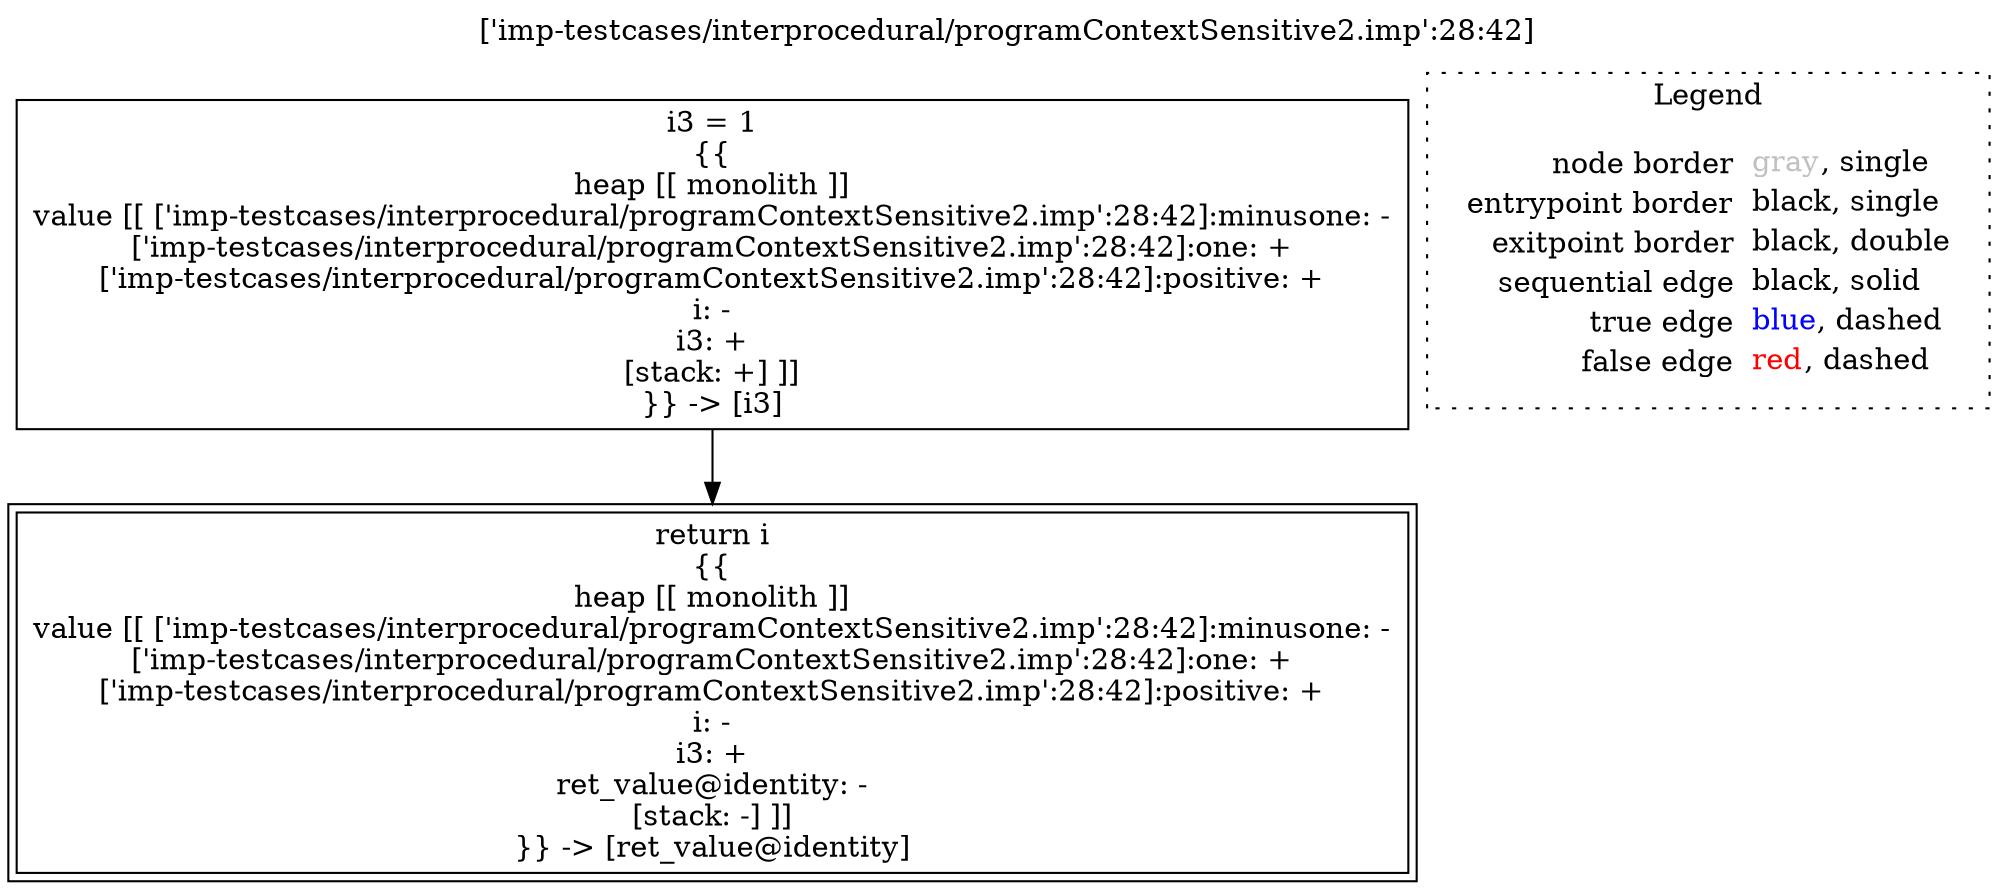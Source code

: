 digraph {
	labelloc="t";
	label="['imp-testcases/interprocedural/programContextSensitive2.imp':28:42]";
	"node0" [shape="rect",color="black",label=<i3 = 1<BR/>{{<BR/>heap [[ monolith ]]<BR/>value [[ ['imp-testcases/interprocedural/programContextSensitive2.imp':28:42]:minusone: -<BR/>['imp-testcases/interprocedural/programContextSensitive2.imp':28:42]:one: +<BR/>['imp-testcases/interprocedural/programContextSensitive2.imp':28:42]:positive: +<BR/>i: -<BR/>i3: +<BR/>[stack: +] ]]<BR/>}} -&gt; [i3]>];
	"node1" [shape="rect",color="black",peripheries="2",label=<return i<BR/>{{<BR/>heap [[ monolith ]]<BR/>value [[ ['imp-testcases/interprocedural/programContextSensitive2.imp':28:42]:minusone: -<BR/>['imp-testcases/interprocedural/programContextSensitive2.imp':28:42]:one: +<BR/>['imp-testcases/interprocedural/programContextSensitive2.imp':28:42]:positive: +<BR/>i: -<BR/>i3: +<BR/>ret_value@identity: -<BR/>[stack: -] ]]<BR/>}} -&gt; [ret_value@identity]>];
	"node0" -> "node1" [color="black"];
subgraph cluster_legend {
	label="Legend";
	style=dotted;
	node [shape=plaintext];
	"legend" [label=<<table border="0" cellpadding="2" cellspacing="0" cellborder="0"><tr><td align="right">node border&nbsp;</td><td align="left"><font color="gray">gray</font>, single</td></tr><tr><td align="right">entrypoint border&nbsp;</td><td align="left"><font color="black">black</font>, single</td></tr><tr><td align="right">exitpoint border&nbsp;</td><td align="left"><font color="black">black</font>, double</td></tr><tr><td align="right">sequential edge&nbsp;</td><td align="left"><font color="black">black</font>, solid</td></tr><tr><td align="right">true edge&nbsp;</td><td align="left"><font color="blue">blue</font>, dashed</td></tr><tr><td align="right">false edge&nbsp;</td><td align="left"><font color="red">red</font>, dashed</td></tr></table>>];
}

}
